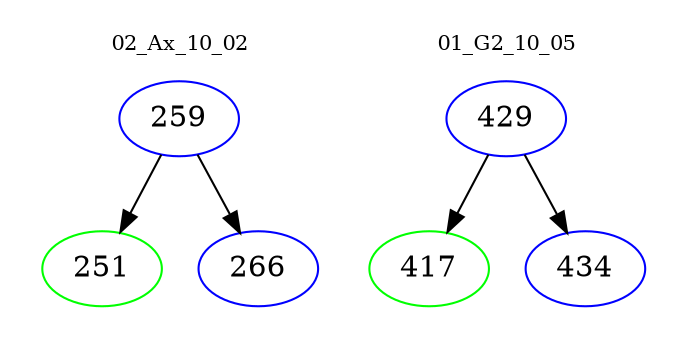 digraph{
subgraph cluster_0 {
color = white
label = "02_Ax_10_02";
fontsize=10;
T0_259 [label="259", color="blue"]
T0_259 -> T0_251 [color="black"]
T0_251 [label="251", color="green"]
T0_259 -> T0_266 [color="black"]
T0_266 [label="266", color="blue"]
}
subgraph cluster_1 {
color = white
label = "01_G2_10_05";
fontsize=10;
T1_429 [label="429", color="blue"]
T1_429 -> T1_417 [color="black"]
T1_417 [label="417", color="green"]
T1_429 -> T1_434 [color="black"]
T1_434 [label="434", color="blue"]
}
}
